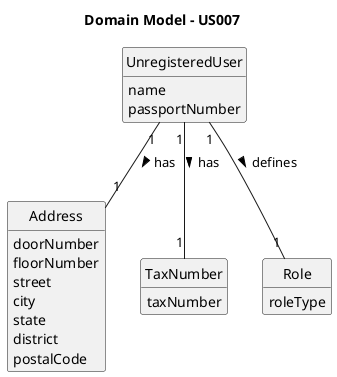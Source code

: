 @startuml
skinparam monochrome true
skinparam packageStyle rectangle
skinparam shadowing false

'left to right direction

skinparam classAttributeIconSize 0

hide circle
hide methods

title Domain Model - US007

class UnregisteredUser{
name
passportNumber
}

class Address{
doorNumber
floorNumber
street
city
state
district
postalCode
}

class TaxNumber{
taxNumber
}

class Role{
roleType
}

UnregisteredUser "1" -- "1" Address : has >
UnregisteredUser "1" -- "1" TaxNumber : has >
UnregisteredUser "1" -- "1" Role : defines >

@enduml